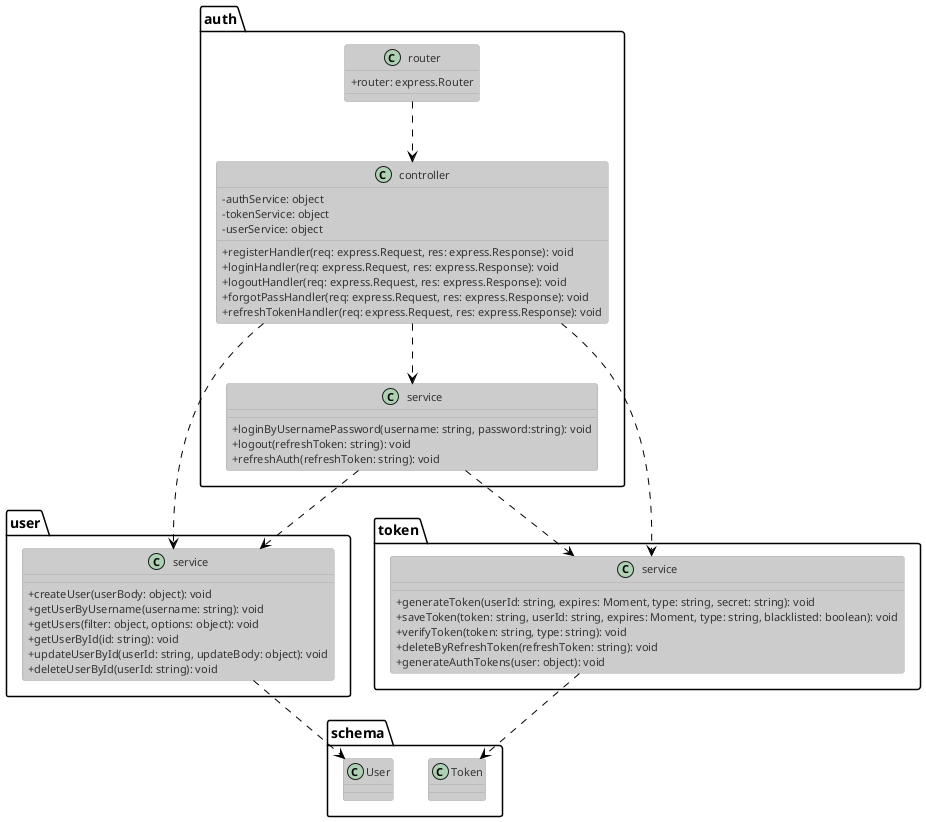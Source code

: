 @startuml authClass
!theme reddress-lightblue

skinparam classAttributeIconSize 0
class auth.controller{
  - {field} authService: object
  - {field} tokenService: object
  - {field} userService: object

  + {method} registerHandler(req: express.Request, res: express.Response): void
  + {method} loginHandler(req: express.Request, res: express.Response): void
  + {method} logoutHandler(req: express.Request, res: express.Response): void
  + {method} forgotPassHandler(req: express.Request, res: express.Response): void
  + {method} refreshTokenHandler(req: express.Request, res: express.Response): void
}

class auth.service{
  + {method} loginByUsernamePassword(username: string, password:string): void
  + {method} logout(refreshToken: string): void
  + {method} refreshAuth(refreshToken: string): void
}

class auth.router{
  + {field} router: express.Router
}

' class user.controller{
'   + getAllUsersHandler(req, res): void
'   + getUserHandler(req, res): void
'   + updateUserHandler(req, res): void
'   + deleteUserHandler(req, res): void
' }

' class user.router{
'   + router: express.Router()
' }

class user.service{
  + {method} createUser(userBody: object): void
  + {method} getUserByUsername(username: string): void
  + {method} getUsers(filter: object, options: object): void
  + {method} getUserById(id: string): void
  + {method} updateUserById(userId: string, updateBody: object): void
  + {method} deleteUserById(userId: string): void
}

class token.service{
  + {method} generateToken(userId: string, expires: Moment, type: string, secret: string): void
  + {method} saveToken(token: string, userId: string, expires: Moment, type: string, blacklisted: boolean): void
  + {method} verifyToken(token: string, type: string): void
  + {method} deleteByRefreshToken(refreshToken: string): void
  + {method} generateAuthTokens(user: object): void
}

class schema.Token {

}

class schema.User {

}

auth.controller ..> auth.service
auth.router ..>	 auth.controller
auth.service ..> user.service
auth.service ..> token.service
auth.controller ..> user.service
auth.controller ..> token.service
user.service ..> schema.User
token.service ..> schema.Token
@enduml

